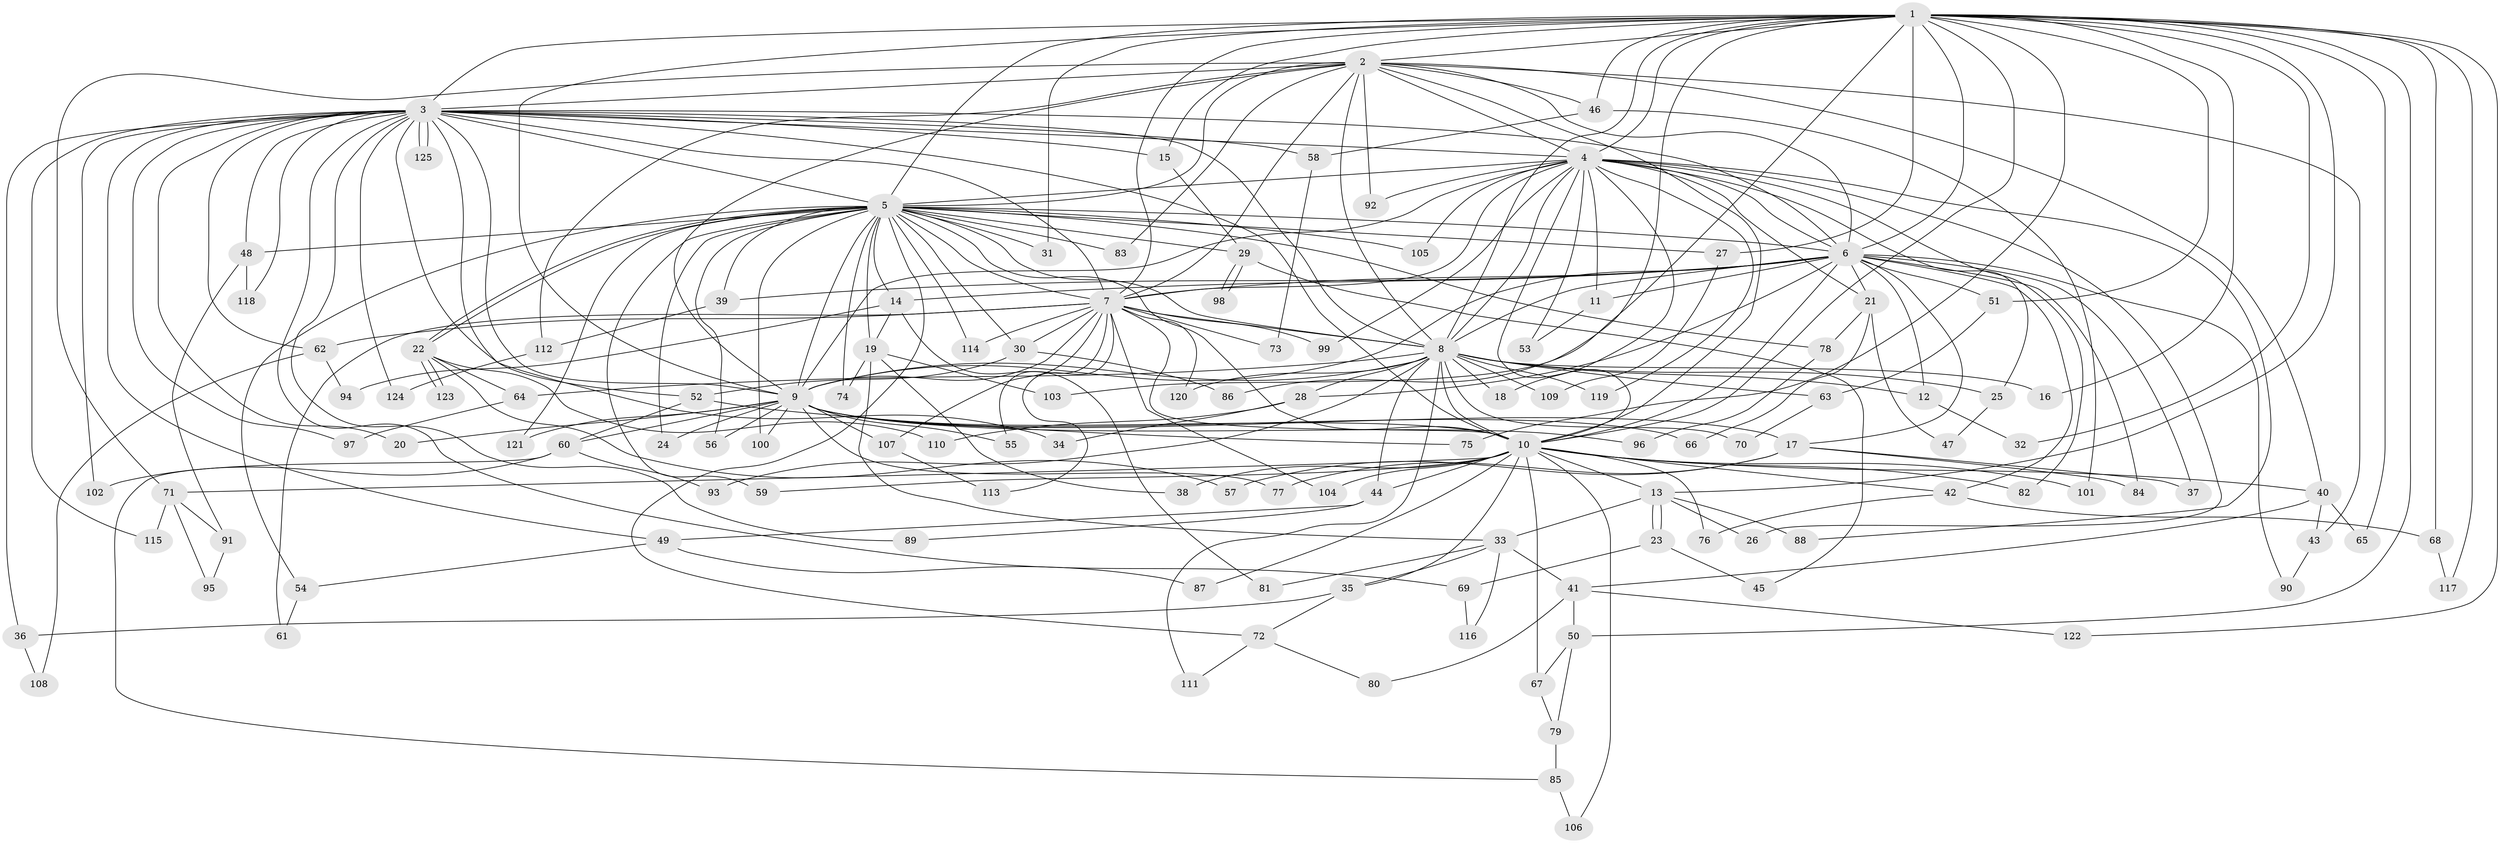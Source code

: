 // Generated by graph-tools (version 1.1) at 2025/49/03/09/25 03:49:37]
// undirected, 125 vertices, 275 edges
graph export_dot {
graph [start="1"]
  node [color=gray90,style=filled];
  1;
  2;
  3;
  4;
  5;
  6;
  7;
  8;
  9;
  10;
  11;
  12;
  13;
  14;
  15;
  16;
  17;
  18;
  19;
  20;
  21;
  22;
  23;
  24;
  25;
  26;
  27;
  28;
  29;
  30;
  31;
  32;
  33;
  34;
  35;
  36;
  37;
  38;
  39;
  40;
  41;
  42;
  43;
  44;
  45;
  46;
  47;
  48;
  49;
  50;
  51;
  52;
  53;
  54;
  55;
  56;
  57;
  58;
  59;
  60;
  61;
  62;
  63;
  64;
  65;
  66;
  67;
  68;
  69;
  70;
  71;
  72;
  73;
  74;
  75;
  76;
  77;
  78;
  79;
  80;
  81;
  82;
  83;
  84;
  85;
  86;
  87;
  88;
  89;
  90;
  91;
  92;
  93;
  94;
  95;
  96;
  97;
  98;
  99;
  100;
  101;
  102;
  103;
  104;
  105;
  106;
  107;
  108;
  109;
  110;
  111;
  112;
  113;
  114;
  115;
  116;
  117;
  118;
  119;
  120;
  121;
  122;
  123;
  124;
  125;
  1 -- 2;
  1 -- 3;
  1 -- 4;
  1 -- 5;
  1 -- 6;
  1 -- 7;
  1 -- 8;
  1 -- 9;
  1 -- 10;
  1 -- 13;
  1 -- 15;
  1 -- 16;
  1 -- 27;
  1 -- 31;
  1 -- 32;
  1 -- 46;
  1 -- 50;
  1 -- 51;
  1 -- 65;
  1 -- 68;
  1 -- 75;
  1 -- 86;
  1 -- 103;
  1 -- 117;
  1 -- 122;
  2 -- 3;
  2 -- 4;
  2 -- 5;
  2 -- 6;
  2 -- 7;
  2 -- 8;
  2 -- 9;
  2 -- 10;
  2 -- 40;
  2 -- 43;
  2 -- 46;
  2 -- 71;
  2 -- 83;
  2 -- 92;
  2 -- 112;
  3 -- 4;
  3 -- 5;
  3 -- 6;
  3 -- 7;
  3 -- 8;
  3 -- 9;
  3 -- 10;
  3 -- 15;
  3 -- 20;
  3 -- 34;
  3 -- 36;
  3 -- 48;
  3 -- 49;
  3 -- 52;
  3 -- 58;
  3 -- 62;
  3 -- 69;
  3 -- 89;
  3 -- 97;
  3 -- 102;
  3 -- 115;
  3 -- 118;
  3 -- 124;
  3 -- 125;
  3 -- 125;
  4 -- 5;
  4 -- 6;
  4 -- 7;
  4 -- 8;
  4 -- 9;
  4 -- 10;
  4 -- 11;
  4 -- 18;
  4 -- 21;
  4 -- 25;
  4 -- 26;
  4 -- 53;
  4 -- 82;
  4 -- 88;
  4 -- 92;
  4 -- 99;
  4 -- 105;
  4 -- 119;
  5 -- 6;
  5 -- 7;
  5 -- 8;
  5 -- 9;
  5 -- 10;
  5 -- 14;
  5 -- 19;
  5 -- 22;
  5 -- 22;
  5 -- 24;
  5 -- 27;
  5 -- 29;
  5 -- 30;
  5 -- 31;
  5 -- 39;
  5 -- 48;
  5 -- 54;
  5 -- 56;
  5 -- 59;
  5 -- 72;
  5 -- 74;
  5 -- 78;
  5 -- 83;
  5 -- 100;
  5 -- 105;
  5 -- 114;
  5 -- 121;
  6 -- 7;
  6 -- 8;
  6 -- 9;
  6 -- 10;
  6 -- 11;
  6 -- 12;
  6 -- 14;
  6 -- 17;
  6 -- 21;
  6 -- 28;
  6 -- 37;
  6 -- 39;
  6 -- 42;
  6 -- 51;
  6 -- 84;
  6 -- 90;
  7 -- 8;
  7 -- 9;
  7 -- 10;
  7 -- 30;
  7 -- 55;
  7 -- 61;
  7 -- 62;
  7 -- 73;
  7 -- 99;
  7 -- 104;
  7 -- 107;
  7 -- 113;
  7 -- 114;
  7 -- 120;
  8 -- 9;
  8 -- 10;
  8 -- 12;
  8 -- 16;
  8 -- 18;
  8 -- 25;
  8 -- 28;
  8 -- 44;
  8 -- 63;
  8 -- 64;
  8 -- 70;
  8 -- 93;
  8 -- 109;
  8 -- 111;
  8 -- 119;
  8 -- 120;
  9 -- 10;
  9 -- 17;
  9 -- 20;
  9 -- 24;
  9 -- 55;
  9 -- 56;
  9 -- 60;
  9 -- 66;
  9 -- 77;
  9 -- 96;
  9 -- 100;
  9 -- 107;
  9 -- 121;
  10 -- 13;
  10 -- 35;
  10 -- 38;
  10 -- 40;
  10 -- 42;
  10 -- 44;
  10 -- 59;
  10 -- 67;
  10 -- 71;
  10 -- 76;
  10 -- 82;
  10 -- 87;
  10 -- 101;
  10 -- 104;
  10 -- 106;
  11 -- 53;
  12 -- 32;
  13 -- 23;
  13 -- 23;
  13 -- 26;
  13 -- 33;
  13 -- 88;
  14 -- 19;
  14 -- 81;
  14 -- 94;
  15 -- 29;
  17 -- 37;
  17 -- 57;
  17 -- 77;
  17 -- 84;
  19 -- 33;
  19 -- 38;
  19 -- 74;
  19 -- 103;
  21 -- 47;
  21 -- 66;
  21 -- 78;
  22 -- 57;
  22 -- 64;
  22 -- 110;
  22 -- 123;
  22 -- 123;
  23 -- 45;
  23 -- 69;
  25 -- 47;
  27 -- 109;
  28 -- 34;
  28 -- 110;
  29 -- 45;
  29 -- 98;
  29 -- 98;
  30 -- 52;
  30 -- 86;
  33 -- 35;
  33 -- 41;
  33 -- 81;
  33 -- 116;
  35 -- 36;
  35 -- 72;
  36 -- 108;
  39 -- 112;
  40 -- 41;
  40 -- 43;
  40 -- 65;
  41 -- 50;
  41 -- 80;
  41 -- 122;
  42 -- 68;
  42 -- 76;
  43 -- 90;
  44 -- 49;
  44 -- 89;
  46 -- 58;
  46 -- 101;
  48 -- 91;
  48 -- 118;
  49 -- 54;
  49 -- 87;
  50 -- 67;
  50 -- 79;
  51 -- 63;
  52 -- 60;
  52 -- 75;
  54 -- 61;
  58 -- 73;
  60 -- 85;
  60 -- 93;
  60 -- 102;
  62 -- 94;
  62 -- 108;
  63 -- 70;
  64 -- 97;
  67 -- 79;
  68 -- 117;
  69 -- 116;
  71 -- 91;
  71 -- 95;
  71 -- 115;
  72 -- 80;
  72 -- 111;
  78 -- 96;
  79 -- 85;
  85 -- 106;
  91 -- 95;
  107 -- 113;
  112 -- 124;
}
